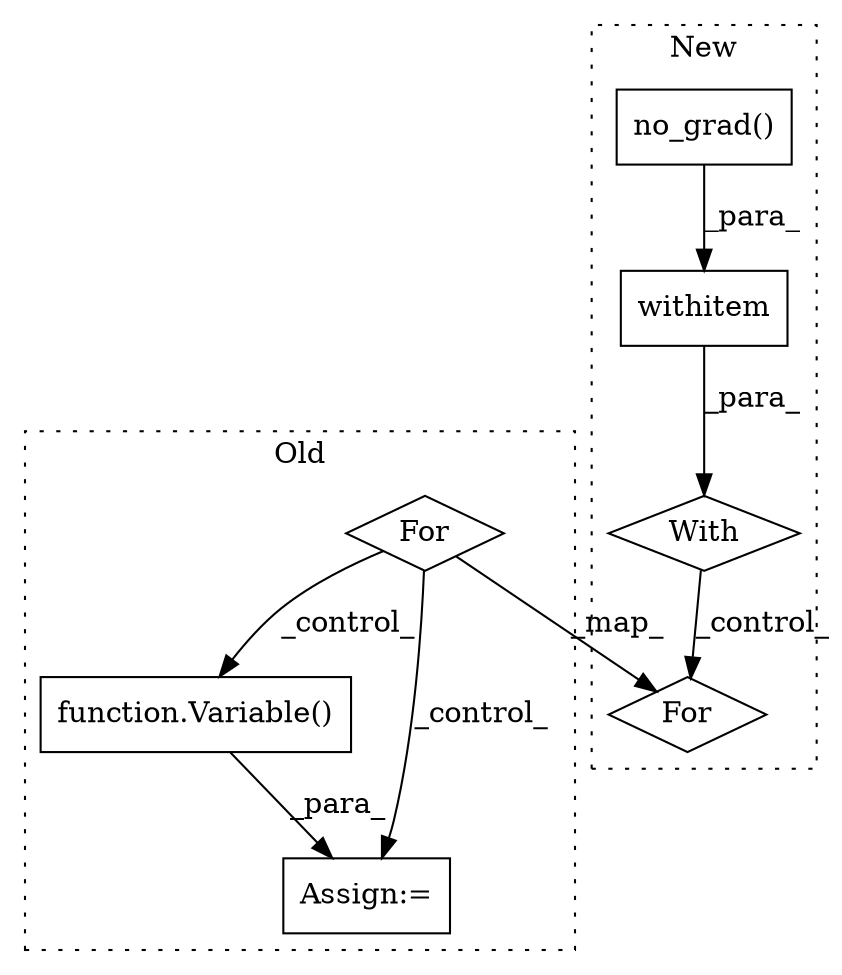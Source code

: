 digraph G {
subgraph cluster0 {
1 [label="function.Variable()" a="75" s="10081,10094" l="9,16" shape="box"];
6 [label="For" a="107" s="9950,10013" l="4,10" shape="diamond"];
7 [label="Assign:=" a="68" s="10078" l="3" shape="box"];
label = "Old";
style="dotted";
}
subgraph cluster1 {
2 [label="withitem" a="49" s="9270" l="5" shape="box"];
3 [label="With" a="39" s="9265,9275" l="5,20" shape="diamond"];
4 [label="no_grad()" a="75" s="9270" l="15" shape="box"];
5 [label="For" a="107" s="9886,9949" l="4,14" shape="diamond"];
label = "New";
style="dotted";
}
1 -> 7 [label="_para_"];
2 -> 3 [label="_para_"];
3 -> 5 [label="_control_"];
4 -> 2 [label="_para_"];
6 -> 7 [label="_control_"];
6 -> 5 [label="_map_"];
6 -> 1 [label="_control_"];
}